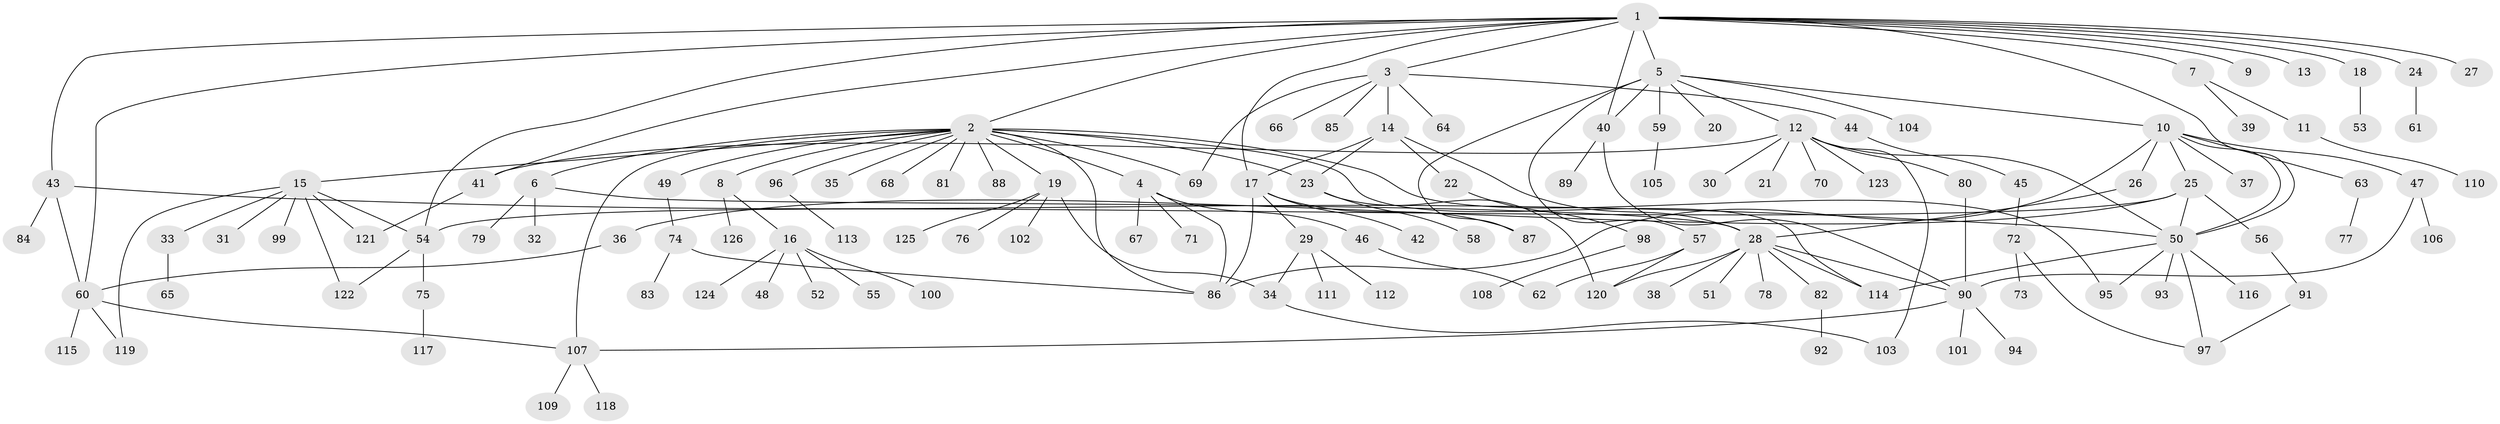 // Generated by graph-tools (version 1.1) at 2025/11/02/27/25 16:11:15]
// undirected, 126 vertices, 163 edges
graph export_dot {
graph [start="1"]
  node [color=gray90,style=filled];
  1;
  2;
  3;
  4;
  5;
  6;
  7;
  8;
  9;
  10;
  11;
  12;
  13;
  14;
  15;
  16;
  17;
  18;
  19;
  20;
  21;
  22;
  23;
  24;
  25;
  26;
  27;
  28;
  29;
  30;
  31;
  32;
  33;
  34;
  35;
  36;
  37;
  38;
  39;
  40;
  41;
  42;
  43;
  44;
  45;
  46;
  47;
  48;
  49;
  50;
  51;
  52;
  53;
  54;
  55;
  56;
  57;
  58;
  59;
  60;
  61;
  62;
  63;
  64;
  65;
  66;
  67;
  68;
  69;
  70;
  71;
  72;
  73;
  74;
  75;
  76;
  77;
  78;
  79;
  80;
  81;
  82;
  83;
  84;
  85;
  86;
  87;
  88;
  89;
  90;
  91;
  92;
  93;
  94;
  95;
  96;
  97;
  98;
  99;
  100;
  101;
  102;
  103;
  104;
  105;
  106;
  107;
  108;
  109;
  110;
  111;
  112;
  113;
  114;
  115;
  116;
  117;
  118;
  119;
  120;
  121;
  122;
  123;
  124;
  125;
  126;
  1 -- 2;
  1 -- 3;
  1 -- 5;
  1 -- 7;
  1 -- 9;
  1 -- 13;
  1 -- 17;
  1 -- 18;
  1 -- 24;
  1 -- 27;
  1 -- 40;
  1 -- 41;
  1 -- 43;
  1 -- 50;
  1 -- 54;
  1 -- 60;
  2 -- 4;
  2 -- 6;
  2 -- 8;
  2 -- 15;
  2 -- 19;
  2 -- 23;
  2 -- 35;
  2 -- 49;
  2 -- 68;
  2 -- 69;
  2 -- 81;
  2 -- 86;
  2 -- 88;
  2 -- 95;
  2 -- 96;
  2 -- 107;
  2 -- 114;
  3 -- 14;
  3 -- 44;
  3 -- 64;
  3 -- 66;
  3 -- 69;
  3 -- 85;
  4 -- 46;
  4 -- 67;
  4 -- 71;
  4 -- 86;
  5 -- 10;
  5 -- 12;
  5 -- 20;
  5 -- 40;
  5 -- 57;
  5 -- 59;
  5 -- 87;
  5 -- 104;
  6 -- 28;
  6 -- 32;
  6 -- 79;
  7 -- 11;
  7 -- 39;
  8 -- 16;
  8 -- 126;
  10 -- 25;
  10 -- 26;
  10 -- 37;
  10 -- 47;
  10 -- 50;
  10 -- 63;
  10 -- 86;
  11 -- 110;
  12 -- 21;
  12 -- 30;
  12 -- 41;
  12 -- 50;
  12 -- 70;
  12 -- 80;
  12 -- 103;
  12 -- 123;
  14 -- 17;
  14 -- 22;
  14 -- 23;
  14 -- 28;
  15 -- 31;
  15 -- 33;
  15 -- 54;
  15 -- 99;
  15 -- 119;
  15 -- 121;
  15 -- 122;
  16 -- 48;
  16 -- 52;
  16 -- 55;
  16 -- 100;
  16 -- 124;
  17 -- 29;
  17 -- 42;
  17 -- 86;
  17 -- 87;
  18 -- 53;
  19 -- 34;
  19 -- 76;
  19 -- 102;
  19 -- 125;
  22 -- 98;
  23 -- 58;
  23 -- 120;
  24 -- 61;
  25 -- 36;
  25 -- 50;
  25 -- 54;
  25 -- 56;
  26 -- 28;
  28 -- 38;
  28 -- 51;
  28 -- 78;
  28 -- 82;
  28 -- 90;
  28 -- 114;
  28 -- 120;
  29 -- 34;
  29 -- 111;
  29 -- 112;
  33 -- 65;
  34 -- 103;
  36 -- 60;
  40 -- 89;
  40 -- 90;
  41 -- 121;
  43 -- 50;
  43 -- 60;
  43 -- 84;
  44 -- 45;
  45 -- 72;
  46 -- 62;
  47 -- 90;
  47 -- 106;
  49 -- 74;
  50 -- 93;
  50 -- 95;
  50 -- 97;
  50 -- 114;
  50 -- 116;
  54 -- 75;
  54 -- 122;
  56 -- 91;
  57 -- 62;
  57 -- 120;
  59 -- 105;
  60 -- 107;
  60 -- 115;
  60 -- 119;
  63 -- 77;
  72 -- 73;
  72 -- 97;
  74 -- 83;
  74 -- 86;
  75 -- 117;
  80 -- 90;
  82 -- 92;
  90 -- 94;
  90 -- 101;
  90 -- 107;
  91 -- 97;
  96 -- 113;
  98 -- 108;
  107 -- 109;
  107 -- 118;
}
